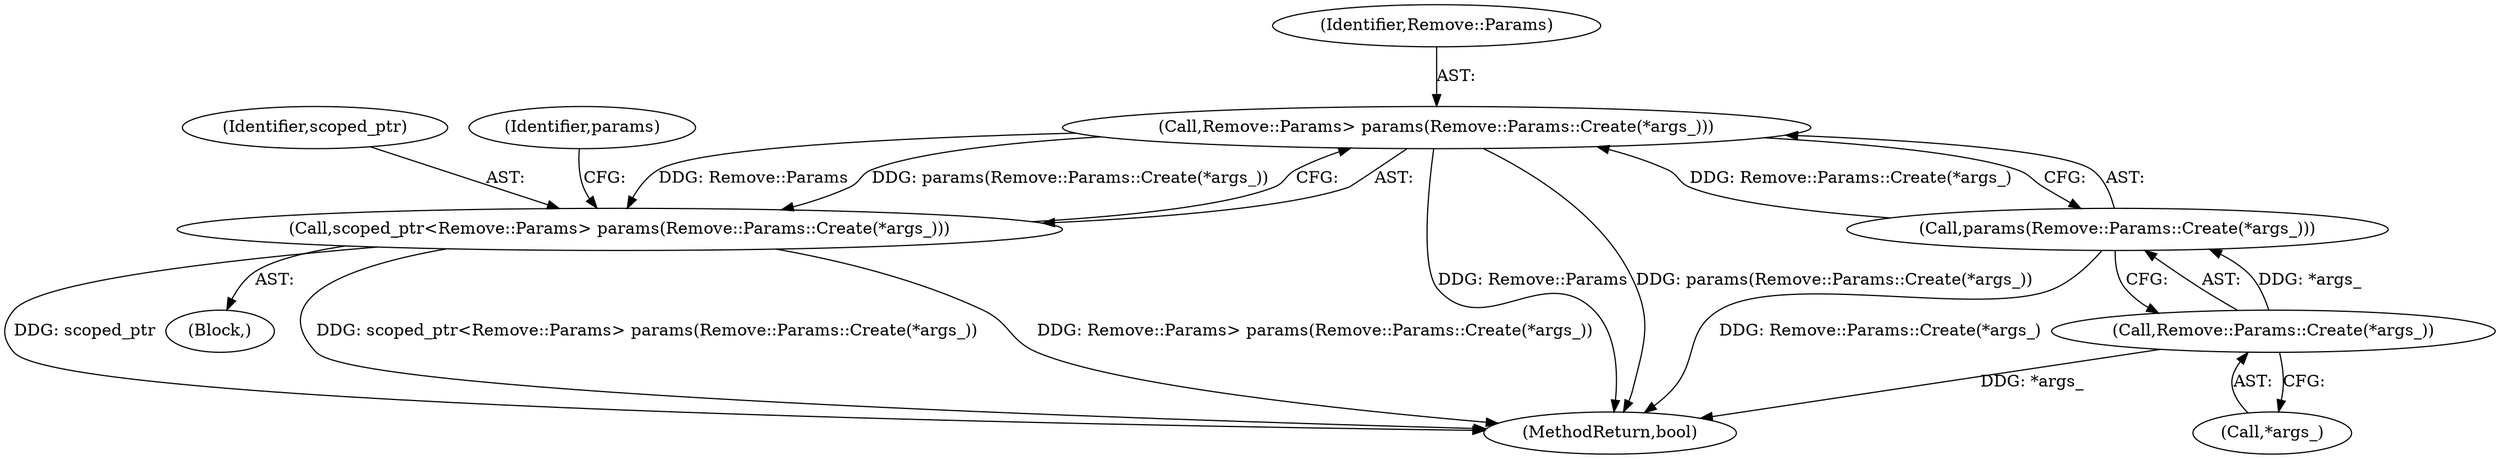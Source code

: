 digraph "0_Chrome_e21bdfb9c758ac411012ad84f83d26d3f7dd69fb_1@API" {
"1000104" [label="(Call,Remove::Params> params(Remove::Params::Create(*args_)))"];
"1000106" [label="(Call,params(Remove::Params::Create(*args_)))"];
"1000107" [label="(Call,Remove::Params::Create(*args_))"];
"1000102" [label="(Call,scoped_ptr<Remove::Params> params(Remove::Params::Create(*args_)))"];
"1000108" [label="(Call,*args_)"];
"1000189" [label="(MethodReturn,bool)"];
"1000104" [label="(Call,Remove::Params> params(Remove::Params::Create(*args_)))"];
"1000105" [label="(Identifier,Remove::Params)"];
"1000101" [label="(Block,)"];
"1000103" [label="(Identifier,scoped_ptr)"];
"1000107" [label="(Call,Remove::Params::Create(*args_))"];
"1000102" [label="(Call,scoped_ptr<Remove::Params> params(Remove::Params::Create(*args_)))"];
"1000106" [label="(Call,params(Remove::Params::Create(*args_)))"];
"1000111" [label="(Identifier,params)"];
"1000104" -> "1000102"  [label="AST: "];
"1000104" -> "1000106"  [label="CFG: "];
"1000105" -> "1000104"  [label="AST: "];
"1000106" -> "1000104"  [label="AST: "];
"1000102" -> "1000104"  [label="CFG: "];
"1000104" -> "1000189"  [label="DDG: Remove::Params"];
"1000104" -> "1000189"  [label="DDG: params(Remove::Params::Create(*args_))"];
"1000104" -> "1000102"  [label="DDG: Remove::Params"];
"1000104" -> "1000102"  [label="DDG: params(Remove::Params::Create(*args_))"];
"1000106" -> "1000104"  [label="DDG: Remove::Params::Create(*args_)"];
"1000106" -> "1000107"  [label="CFG: "];
"1000107" -> "1000106"  [label="AST: "];
"1000106" -> "1000189"  [label="DDG: Remove::Params::Create(*args_)"];
"1000107" -> "1000106"  [label="DDG: *args_"];
"1000107" -> "1000108"  [label="CFG: "];
"1000108" -> "1000107"  [label="AST: "];
"1000107" -> "1000189"  [label="DDG: *args_"];
"1000102" -> "1000101"  [label="AST: "];
"1000103" -> "1000102"  [label="AST: "];
"1000111" -> "1000102"  [label="CFG: "];
"1000102" -> "1000189"  [label="DDG: Remove::Params> params(Remove::Params::Create(*args_))"];
"1000102" -> "1000189"  [label="DDG: scoped_ptr"];
"1000102" -> "1000189"  [label="DDG: scoped_ptr<Remove::Params> params(Remove::Params::Create(*args_))"];
}
